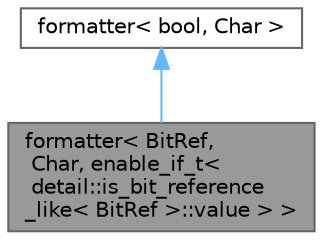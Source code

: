 digraph "formatter&lt; BitRef, Char, enable_if_t&lt; detail::is_bit_reference_like&lt; BitRef &gt;::value &gt; &gt;"
{
 // LATEX_PDF_SIZE
  bgcolor="transparent";
  edge [fontname=Helvetica,fontsize=10,labelfontname=Helvetica,labelfontsize=10];
  node [fontname=Helvetica,fontsize=10,shape=box,height=0.2,width=0.4];
  Node1 [id="Node000001",label="formatter\< BitRef,\l Char, enable_if_t\<\l detail::is_bit_reference\l_like\< BitRef \>::value \> \>",height=0.2,width=0.4,color="gray40", fillcolor="grey60", style="filled", fontcolor="black",tooltip=" "];
  Node2 -> Node1 [id="edge2_Node000001_Node000002",dir="back",color="steelblue1",style="solid",tooltip=" "];
  Node2 [id="Node000002",label="formatter\< bool, Char \>",height=0.2,width=0.4,color="gray40", fillcolor="white", style="filled",URL="$structformatter.html",tooltip=" "];
}
